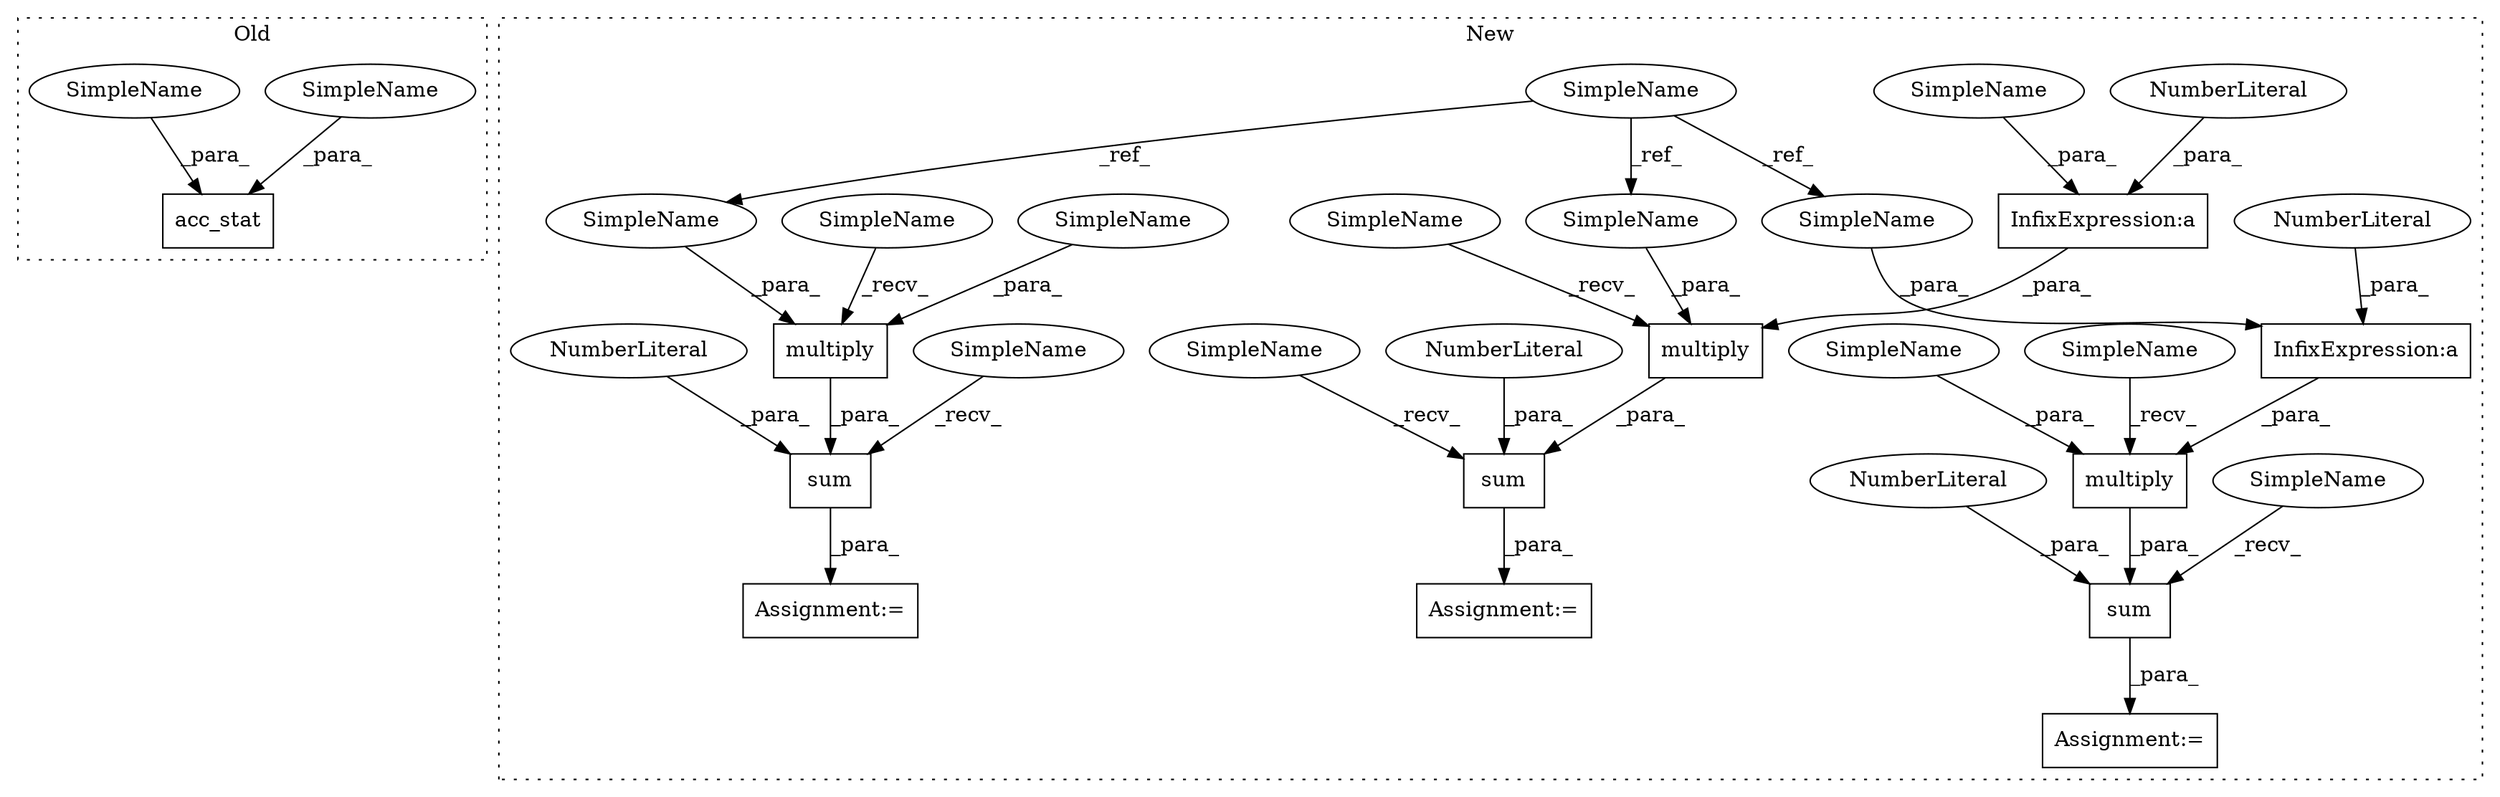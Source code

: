 digraph G {
subgraph cluster0 {
1 [label="acc_stat" a="32" s="2176,2208" l="9,1" shape="box"];
22 [label="SimpleName" a="42" s="2185" l="8" shape="ellipse"];
32 [label="SimpleName" a="42" s="2194" l="14" shape="ellipse"];
label = "Old";
style="dotted";
}
subgraph cluster1 {
2 [label="multiply" a="32" s="2663,2699" l="9,1" shape="box"];
3 [label="InfixExpression:a" a="27" s="2673" l="3" shape="box"];
4 [label="NumberLiteral" a="34" s="2672" l="1" shape="ellipse"];
5 [label="sum" a="32" s="2653,2708" l="4,1" shape="box"];
6 [label="sum" a="32" s="2258,2313" l="4,1" shape="box"];
7 [label="InfixExpression:a" a="27" s="2287" l="3" shape="box"];
8 [label="NumberLiteral" a="34" s="2286" l="1" shape="ellipse"];
9 [label="SimpleName" a="42" s="2191" l="14" shape="ellipse"];
10 [label="sum" a="32" s="2329,2380" l="4,1" shape="box"];
11 [label="multiply" a="32" s="2268,2304" l="9,1" shape="box"];
12 [label="multiply" a="32" s="2339,2371" l="9,1" shape="box"];
13 [label="Assignment:=" a="7" s="2322" l="1" shape="box"];
14 [label="Assignment:=" a="7" s="2251" l="1" shape="box"];
15 [label="Assignment:=" a="7" s="2646" l="1" shape="box"];
16 [label="NumberLiteral" a="34" s="2701" l="1" shape="ellipse"];
17 [label="NumberLiteral" a="34" s="2373" l="1" shape="ellipse"];
18 [label="NumberLiteral" a="34" s="2306" l="1" shape="ellipse"];
19 [label="SimpleName" a="42" s="2290" l="14" shape="ellipse"];
20 [label="SimpleName" a="42" s="2685" l="14" shape="ellipse"];
21 [label="SimpleName" a="42" s="2357" l="14" shape="ellipse"];
23 [label="SimpleName" a="42" s="2333" l="5" shape="ellipse"];
24 [label="SimpleName" a="42" s="2647" l="5" shape="ellipse"];
25 [label="SimpleName" a="42" s="2252" l="5" shape="ellipse"];
26 [label="SimpleName" a="42" s="2262" l="5" shape="ellipse"];
27 [label="SimpleName" a="42" s="2657" l="5" shape="ellipse"];
28 [label="SimpleName" a="42" s="2323" l="5" shape="ellipse"];
29 [label="SimpleName" a="42" s="2277" l="8" shape="ellipse"];
30 [label="SimpleName" a="42" s="2348" l="8" shape="ellipse"];
31 [label="SimpleName" a="42" s="2676" l="8" shape="ellipse"];
label = "New";
style="dotted";
}
2 -> 5 [label="_para_"];
3 -> 2 [label="_para_"];
4 -> 3 [label="_para_"];
5 -> 15 [label="_para_"];
6 -> 14 [label="_para_"];
7 -> 11 [label="_para_"];
8 -> 7 [label="_para_"];
9 -> 20 [label="_ref_"];
9 -> 19 [label="_ref_"];
9 -> 21 [label="_ref_"];
10 -> 13 [label="_para_"];
11 -> 6 [label="_para_"];
12 -> 10 [label="_para_"];
16 -> 5 [label="_para_"];
17 -> 10 [label="_para_"];
18 -> 6 [label="_para_"];
19 -> 7 [label="_para_"];
20 -> 2 [label="_para_"];
21 -> 12 [label="_para_"];
22 -> 1 [label="_para_"];
23 -> 12 [label="_recv_"];
24 -> 5 [label="_recv_"];
25 -> 6 [label="_recv_"];
26 -> 11 [label="_recv_"];
27 -> 2 [label="_recv_"];
28 -> 10 [label="_recv_"];
29 -> 11 [label="_para_"];
30 -> 12 [label="_para_"];
31 -> 3 [label="_para_"];
32 -> 1 [label="_para_"];
}